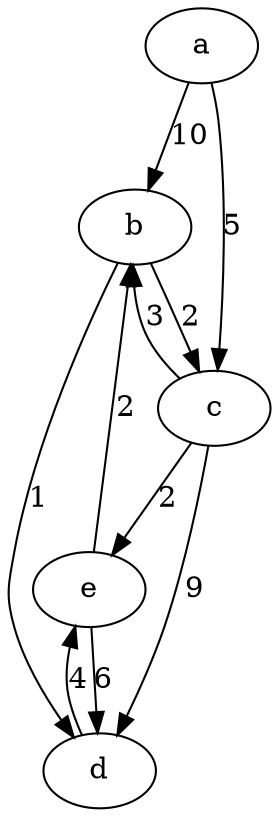 digraph my_graph
{
	a -> b [label="10"];
	b -> c [label="2"];
	c -> d [label="9"];
	d -> e [label="4"];
	a -> c [label="5"];
	b -> d [label="1"];
	c -> b [label="3"];
	c -> e [label="2"];
	e -> b [label="2"];
	e -> d [label="6"];
}
